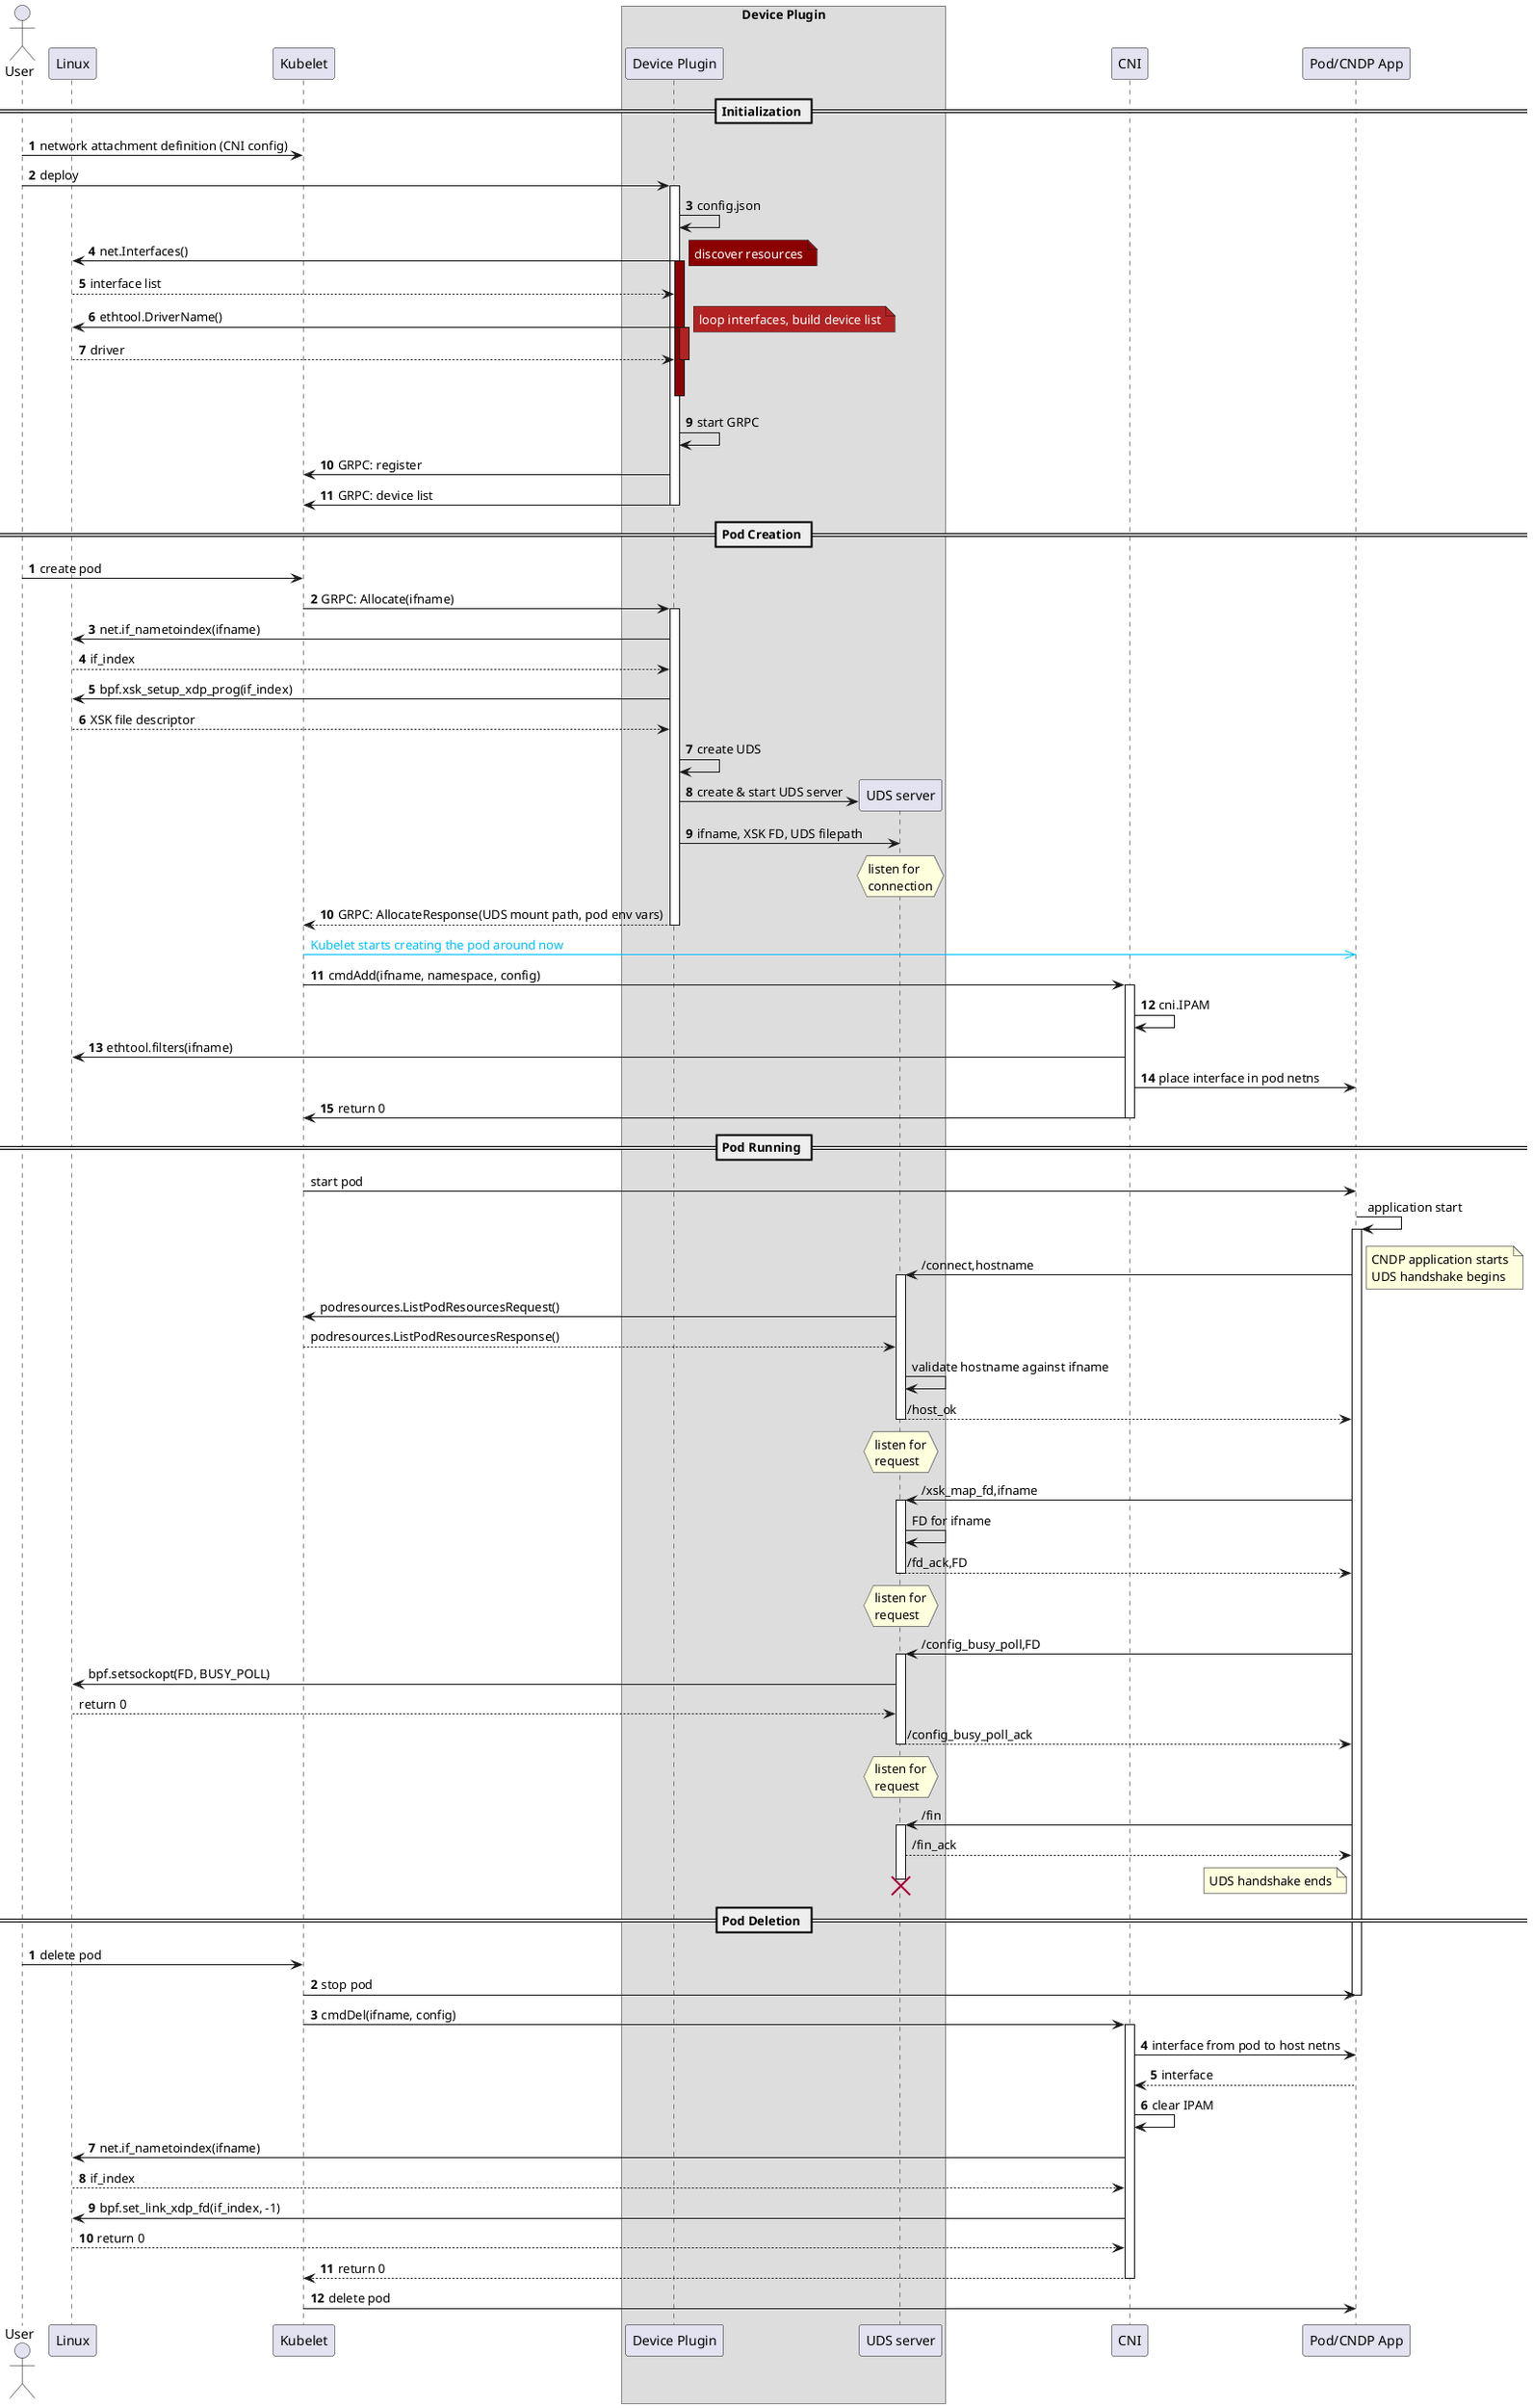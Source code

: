 @startuml

skinparam sequenceGroupBorderThickness 1

actor "User"
participant "Linux"
participant "Kubelet"
box "Device Plugin"
	participant "Device Plugin"
	participant "UDS server"
end box
participant "CNI"
participant "Pod/CNDP App"

== Initialization ==
autonumber

"User" -> "Kubelet": network attachment definition (CNI config)
"User" -> "Device Plugin": deploy
activate "Device Plugin"

"Device Plugin" -> "Device Plugin": config.json
"Device Plugin" -> "Linux": net.Interfaces()
activate "Device Plugin" #DarkRed
note right #DarkRed: <color #White>discover resources</color>

"Linux" --> "Device Plugin": interface list

"Device Plugin" -> "Linux": ethtool.DriverName()
activate "Device Plugin" #FireBrick
note right #FireBrick: <color #White>loop interfaces, build device list</color>
"Linux" --> "Device Plugin": driver
deactivate "Device Plugin"

"Device Plugin" [hidden]-> "Device Plugin"


deactivate "Device Plugin"

"Device Plugin" -> "Device Plugin": start GRPC
"Device Plugin" -> "Kubelet": GRPC: register
"Device Plugin" -> "Kubelet": GRPC: device list

deactivate "Device Plugin"

== Pod Creation ==
autonumber

"User" -> "Kubelet": create pod
"Kubelet" -> "Device Plugin": GRPC: Allocate(ifname)
activate "Device Plugin"

"Device Plugin" -> "Linux": net.if_nametoindex(ifname)
"Linux" --> "Device Plugin": if_index
"Device Plugin" -> "Linux": bpf.xsk_setup_xdp_prog(if_index)
"Linux" --> "Device Plugin": XSK file descriptor

"Device Plugin" -> "Device Plugin": create UDS
"Device Plugin" -> "UDS server" ** : create & start UDS server
"Device Plugin" -> "UDS server" : ifname, XSK FD, UDS filepath
hnote over "UDS server"
	  listen for
	  connection
endhnote
"Device Plugin" --> "Kubelet": GRPC: AllocateResponse(UDS mount path, pod env vars)

deactivate "Device Plugin"

autonumber stop
"Kubelet" -[#deepSkyBlue]>> "Pod/CNDP App" : <color:deepSkyBlue>Kubelet starts creating the pod around now
autonumber resume

"Kubelet" -> "CNI" : cmdAdd(ifname, namespace, config)
activate "CNI"
"CNI" -> "CNI" : cni.IPAM
"CNI" -> "Linux" : ethtool.filters(ifname)
"CNI" -> "Pod/CNDP App" : place interface in pod netns
"CNI" -> "Kubelet" : return 0
deactivate "CNI"

autonumber stop

== Pod Running ==

"Kubelet" -> "Pod/CNDP App" : start pod
"Pod/CNDP App" -> "Pod/CNDP App" : application start
activate "Pod/CNDP App"

"Pod/CNDP App" -> "UDS server": /connect,hostname
note right
	CNDP application starts
	UDS handshake begins
end note
activate "UDS server"
"UDS server" -> "Kubelet": podresources.ListPodResourcesRequest()
"Kubelet" --> "UDS server": podresources.ListPodResourcesResponse()
"UDS server" -> "UDS server": validate hostname against ifname
"UDS server" --> "Pod/CNDP App": /host_ok
deactivate "UDS server"
hnote over "UDS server"
	listen for
	request
end note

"Pod/CNDP App" -> "UDS server": /xsk_map_fd,ifname
activate "UDS server"
"UDS server" -> "UDS server": FD for ifname
"UDS server" --> "Pod/CNDP App": /fd_ack,FD
deactivate "UDS server"

hnote over "UDS server"
	listen for
	request
endhnote

"Pod/CNDP App" -> "UDS server": /config_busy_poll,FD
activate "UDS server"
"UDS server" -> "Linux" : bpf.setsockopt(FD, BUSY_POLL)
"Linux" --> "UDS server" : return 0
"UDS server" --> "Pod/CNDP App": /config_busy_poll_ack
deactivate "UDS server"

hnote over "UDS server"
	listen for
	request
endhnote

"Pod/CNDP App" -> "UDS server": /fin
activate "UDS server"
"UDS server" --> "Pod/CNDP App": /fin_ack
"Pod/CNDP App" [hidden]-> "Pod/CNDP App"
note left: UDS handshake ends
deactivate "UDS server"

destroy "UDS server"

== Pod Deletion ==
autonumber

"User" -> "Kubelet": delete pod
"Kubelet" -> "Pod/CNDP App" : stop pod
deactivate "Pod/CNDP App"
"Kubelet" -> "CNI" : cmdDel(ifname, config)
activate "CNI"
"CNI" -> "Pod/CNDP App" : interface from pod to host netns
"Pod/CNDP App" --> "CNI" : interface
"CNI" -> "CNI" : clear IPAM
"CNI" -> "Linux": net.if_nametoindex(ifname)
"Linux" --> "CNI": if_index
"CNI" -> "Linux": bpf.set_link_xdp_fd(if_index, -1)
"Linux" --> "CNI": return 0
"CNI" --> "Kubelet": return 0
deactivate "CNI"

"Kubelet" -> "Pod/CNDP App" : delete pod
deactivate "Pod/CNDP App"


@enduml